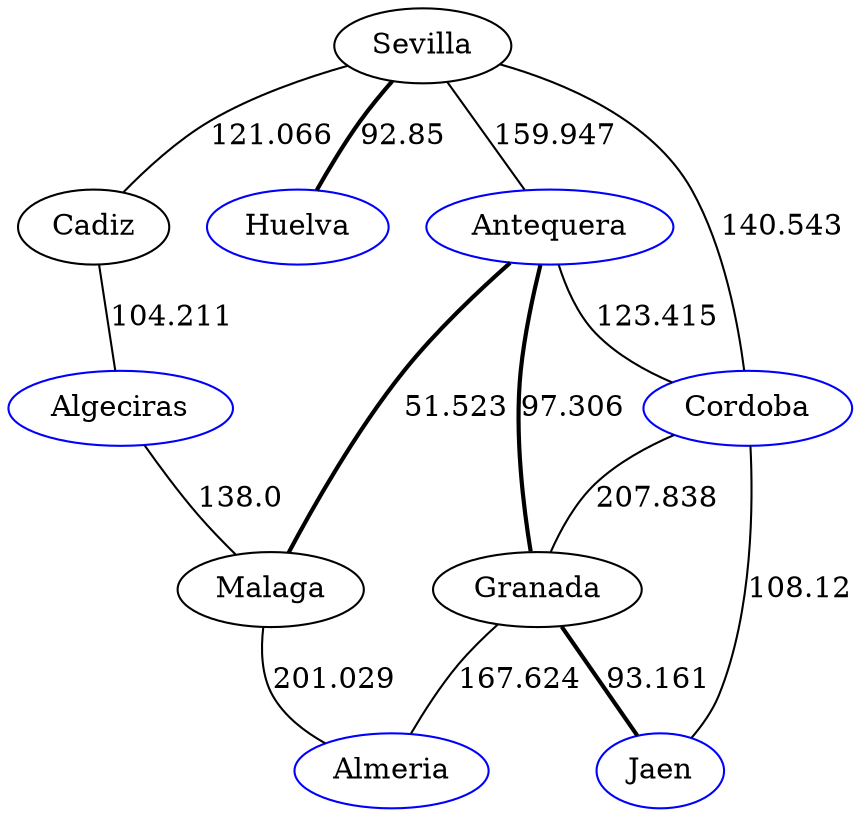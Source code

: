 strict graph G {
  1 [ color="black" label="Sevilla" ];
  2 [ color="black" label="Cadiz" ];
  3 [ color="blue" label="Huelva" ];
  4 [ color="blue" label="Cordoba" ];
  5 [ color="black" label="Malaga" ];
  6 [ color="blue" label="Antequera" ];
  7 [ color="blue" label="Almeria" ];
  8 [ color="black" label="Granada" ];
  9 [ color="blue" label="Jaen" ];
  10 [ color="blue" label="Algeciras" ];
  1 -- 3 [ style="bold" label="92.85" ];
  1 -- 4 [ style="solid" label="140.543" ];
  1 -- 2 [ style="solid" label="121.066" ];
  1 -- 6 [ style="solid" label="159.947" ];
  6 -- 8 [ style="bold" label="97.306" ];
  6 -- 5 [ style="bold" label="51.523" ];
  6 -- 4 [ style="solid" label="123.415" ];
  5 -- 7 [ style="solid" label="201.029" ];
  4 -- 9 [ style="solid" label="108.12" ];
  4 -- 8 [ style="solid" label="207.838" ];
  8 -- 7 [ style="solid" label="167.624" ];
  8 -- 9 [ style="bold" label="93.161" ];
  2 -- 10 [ style="solid" label="104.211" ];
  10 -- 5 [ style="solid" label="138.0" ];
}
